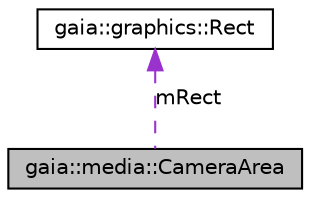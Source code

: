 digraph G
{
  edge [fontname="Helvetica",fontsize="10",labelfontname="Helvetica",labelfontsize="10"];
  node [fontname="Helvetica",fontsize="10",shape=record];
  Node1 [label="gaia::media::CameraArea",height=0.2,width=0.4,color="black", fillcolor="grey75", style="filled" fontcolor="black"];
  Node2 -> Node1 [dir=back,color="darkorchid3",fontsize="10",style="dashed",label="mRect",fontname="Helvetica"];
  Node2 [label="gaia::graphics::Rect",height=0.2,width=0.4,color="black", fillcolor="white", style="filled",URL="$d5/d65/classgaia_1_1graphics_1_1_rect.html",tooltip="Rect holds four integer coordinates for a rectangle."];
}
